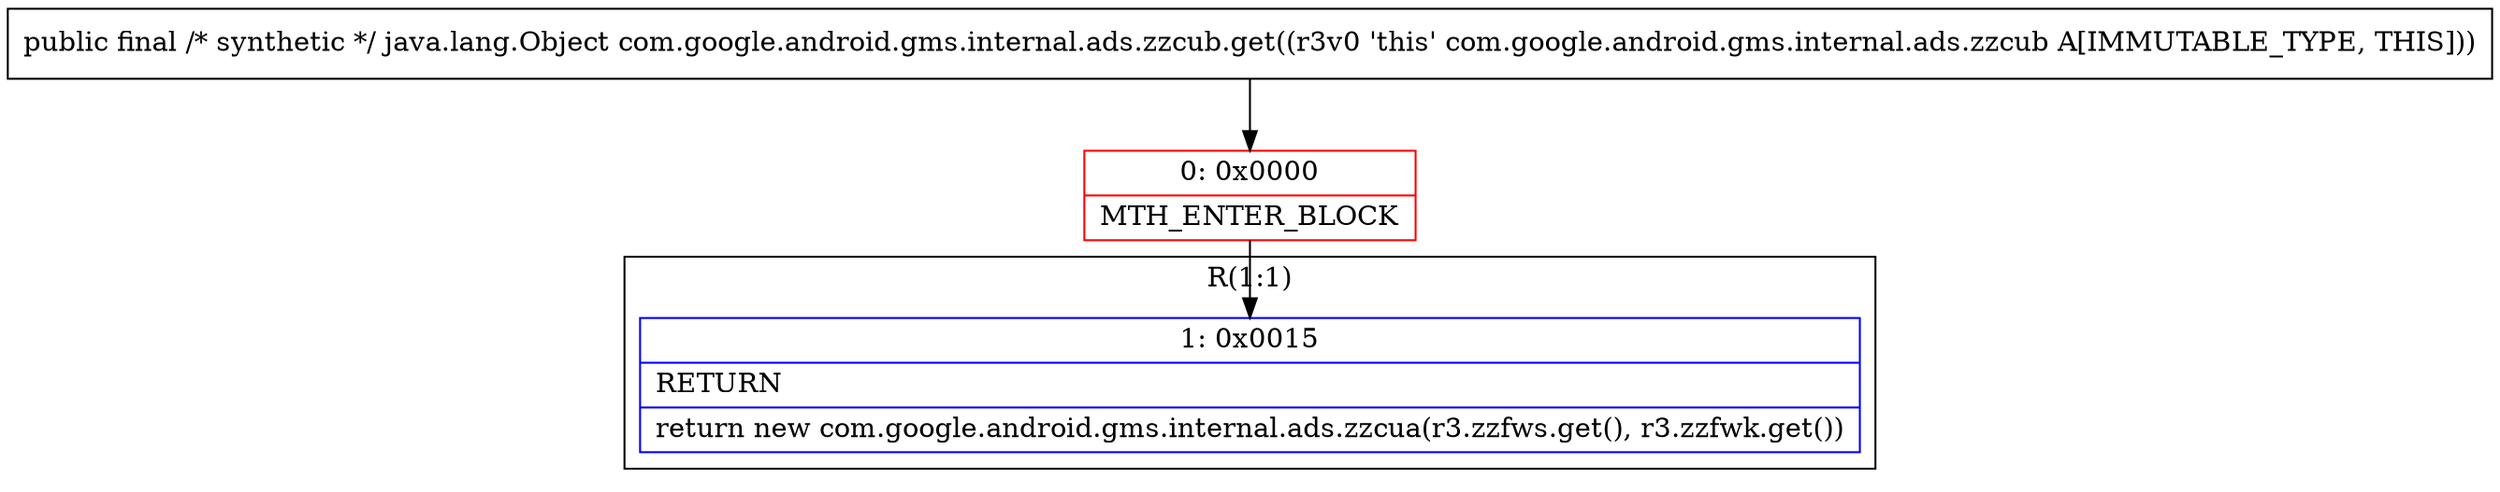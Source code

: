 digraph "CFG forcom.google.android.gms.internal.ads.zzcub.get()Ljava\/lang\/Object;" {
subgraph cluster_Region_1286087849 {
label = "R(1:1)";
node [shape=record,color=blue];
Node_1 [shape=record,label="{1\:\ 0x0015|RETURN\l|return new com.google.android.gms.internal.ads.zzcua(r3.zzfws.get(), r3.zzfwk.get())\l}"];
}
Node_0 [shape=record,color=red,label="{0\:\ 0x0000|MTH_ENTER_BLOCK\l}"];
MethodNode[shape=record,label="{public final \/* synthetic *\/ java.lang.Object com.google.android.gms.internal.ads.zzcub.get((r3v0 'this' com.google.android.gms.internal.ads.zzcub A[IMMUTABLE_TYPE, THIS])) }"];
MethodNode -> Node_0;
Node_0 -> Node_1;
}

